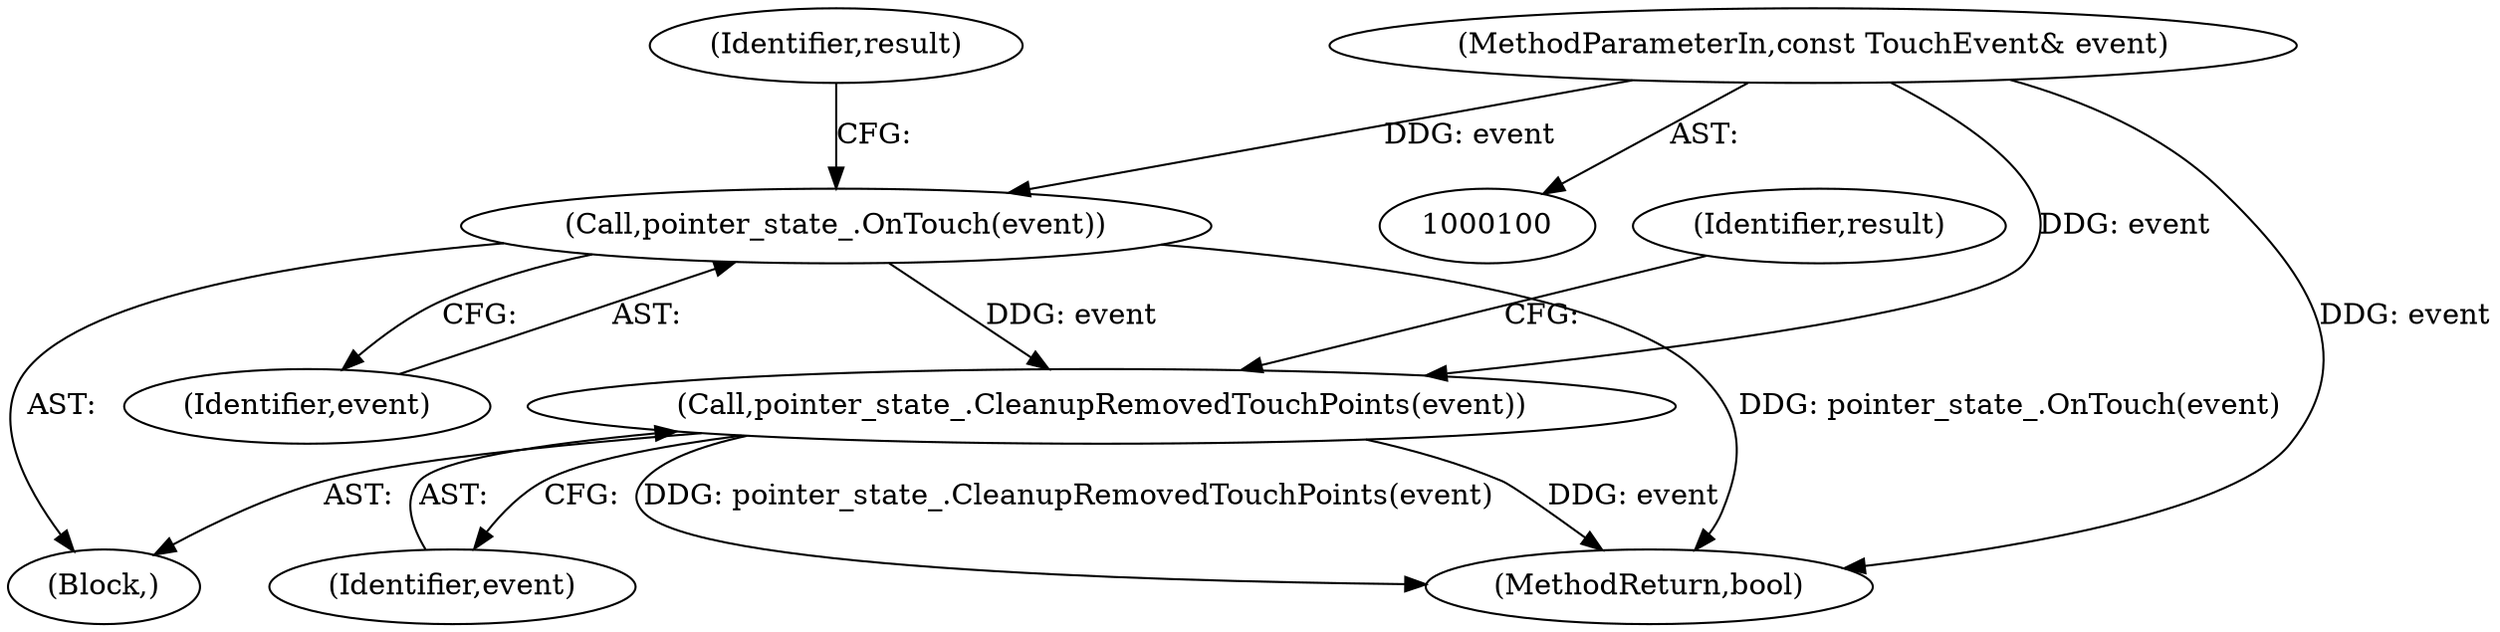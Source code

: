 digraph "0_Chrome_01924fbe6c0e0f059ca46a03f9f6b2670ae3e0fa_1@API" {
"1000162" [label="(Call,pointer_state_.CleanupRemovedTouchPoints(event))"];
"1000155" [label="(Call,pointer_state_.OnTouch(event))"];
"1000101" [label="(MethodParameterIn,const TouchEvent& event)"];
"1000162" [label="(Call,pointer_state_.CleanupRemovedTouchPoints(event))"];
"1000156" [label="(Identifier,event)"];
"1000101" [label="(MethodParameterIn,const TouchEvent& event)"];
"1000155" [label="(Call,pointer_state_.OnTouch(event))"];
"1000166" [label="(MethodReturn,bool)"];
"1000165" [label="(Identifier,result)"];
"1000102" [label="(Block,)"];
"1000159" [label="(Identifier,result)"];
"1000163" [label="(Identifier,event)"];
"1000162" -> "1000102"  [label="AST: "];
"1000162" -> "1000163"  [label="CFG: "];
"1000163" -> "1000162"  [label="AST: "];
"1000165" -> "1000162"  [label="CFG: "];
"1000162" -> "1000166"  [label="DDG: event"];
"1000162" -> "1000166"  [label="DDG: pointer_state_.CleanupRemovedTouchPoints(event)"];
"1000155" -> "1000162"  [label="DDG: event"];
"1000101" -> "1000162"  [label="DDG: event"];
"1000155" -> "1000102"  [label="AST: "];
"1000155" -> "1000156"  [label="CFG: "];
"1000156" -> "1000155"  [label="AST: "];
"1000159" -> "1000155"  [label="CFG: "];
"1000155" -> "1000166"  [label="DDG: pointer_state_.OnTouch(event)"];
"1000101" -> "1000155"  [label="DDG: event"];
"1000101" -> "1000100"  [label="AST: "];
"1000101" -> "1000166"  [label="DDG: event"];
}
